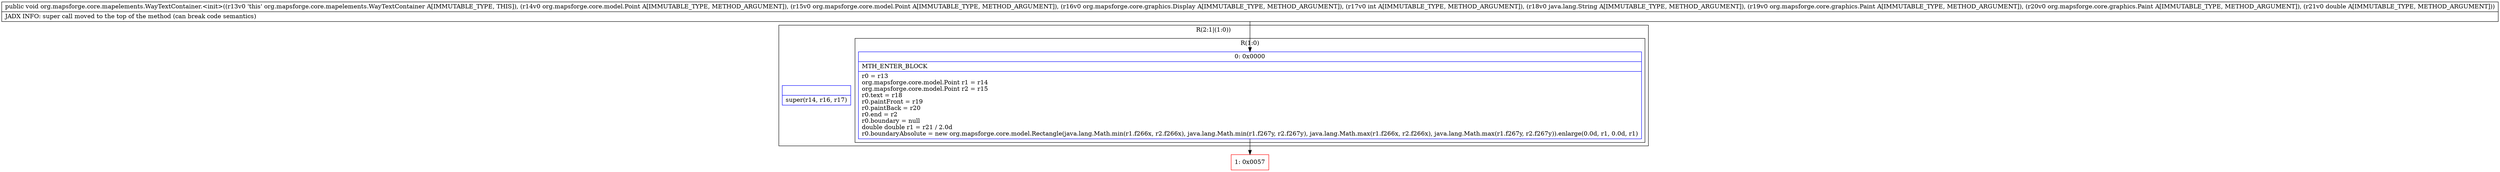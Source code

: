 digraph "CFG fororg.mapsforge.core.mapelements.WayTextContainer.\<init\>(Lorg\/mapsforge\/core\/model\/Point;Lorg\/mapsforge\/core\/model\/Point;Lorg\/mapsforge\/core\/graphics\/Display;ILjava\/lang\/String;Lorg\/mapsforge\/core\/graphics\/Paint;Lorg\/mapsforge\/core\/graphics\/Paint;D)V" {
subgraph cluster_Region_484590243 {
label = "R(2:1|(1:0))";
node [shape=record,color=blue];
Node_InsnContainer_1287046846 [shape=record,label="{|super(r14, r16, r17)\l}"];
subgraph cluster_Region_1846964201 {
label = "R(1:0)";
node [shape=record,color=blue];
Node_0 [shape=record,label="{0\:\ 0x0000|MTH_ENTER_BLOCK\l|r0 = r13\lorg.mapsforge.core.model.Point r1 = r14\lorg.mapsforge.core.model.Point r2 = r15\lr0.text = r18\lr0.paintFront = r19\lr0.paintBack = r20\lr0.end = r2\lr0.boundary = null\ldouble double r1 = r21 \/ 2.0d\lr0.boundaryAbsolute = new org.mapsforge.core.model.Rectangle(java.lang.Math.min(r1.f266x, r2.f266x), java.lang.Math.min(r1.f267y, r2.f267y), java.lang.Math.max(r1.f266x, r2.f266x), java.lang.Math.max(r1.f267y, r2.f267y)).enlarge(0.0d, r1, 0.0d, r1)\l}"];
}
}
Node_1 [shape=record,color=red,label="{1\:\ 0x0057}"];
MethodNode[shape=record,label="{public void org.mapsforge.core.mapelements.WayTextContainer.\<init\>((r13v0 'this' org.mapsforge.core.mapelements.WayTextContainer A[IMMUTABLE_TYPE, THIS]), (r14v0 org.mapsforge.core.model.Point A[IMMUTABLE_TYPE, METHOD_ARGUMENT]), (r15v0 org.mapsforge.core.model.Point A[IMMUTABLE_TYPE, METHOD_ARGUMENT]), (r16v0 org.mapsforge.core.graphics.Display A[IMMUTABLE_TYPE, METHOD_ARGUMENT]), (r17v0 int A[IMMUTABLE_TYPE, METHOD_ARGUMENT]), (r18v0 java.lang.String A[IMMUTABLE_TYPE, METHOD_ARGUMENT]), (r19v0 org.mapsforge.core.graphics.Paint A[IMMUTABLE_TYPE, METHOD_ARGUMENT]), (r20v0 org.mapsforge.core.graphics.Paint A[IMMUTABLE_TYPE, METHOD_ARGUMENT]), (r21v0 double A[IMMUTABLE_TYPE, METHOD_ARGUMENT]))  | JADX INFO: super call moved to the top of the method (can break code semantics)\l}"];
MethodNode -> Node_0;
Node_0 -> Node_1;
}

